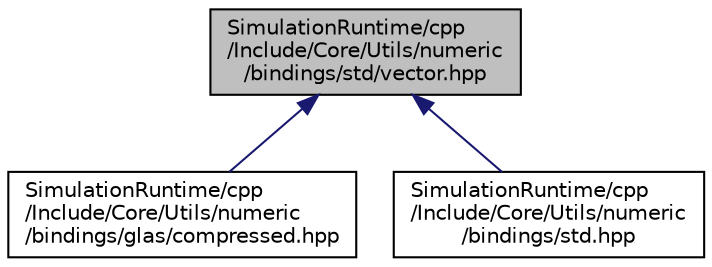 digraph "SimulationRuntime/cpp/Include/Core/Utils/numeric/bindings/std/vector.hpp"
{
  edge [fontname="Helvetica",fontsize="10",labelfontname="Helvetica",labelfontsize="10"];
  node [fontname="Helvetica",fontsize="10",shape=record];
  Node28 [label="SimulationRuntime/cpp\l/Include/Core/Utils/numeric\l/bindings/std/vector.hpp",height=0.2,width=0.4,color="black", fillcolor="grey75", style="filled", fontcolor="black"];
  Node28 -> Node29 [dir="back",color="midnightblue",fontsize="10",style="solid",fontname="Helvetica"];
  Node29 [label="SimulationRuntime/cpp\l/Include/Core/Utils/numeric\l/bindings/glas/compressed.hpp",height=0.2,width=0.4,color="black", fillcolor="white", style="filled",URL="$d8/dff/compressed_8hpp.html"];
  Node28 -> Node30 [dir="back",color="midnightblue",fontsize="10",style="solid",fontname="Helvetica"];
  Node30 [label="SimulationRuntime/cpp\l/Include/Core/Utils/numeric\l/bindings/std.hpp",height=0.2,width=0.4,color="black", fillcolor="white", style="filled",URL="$d1/d8c/std_8hpp.html"];
}
